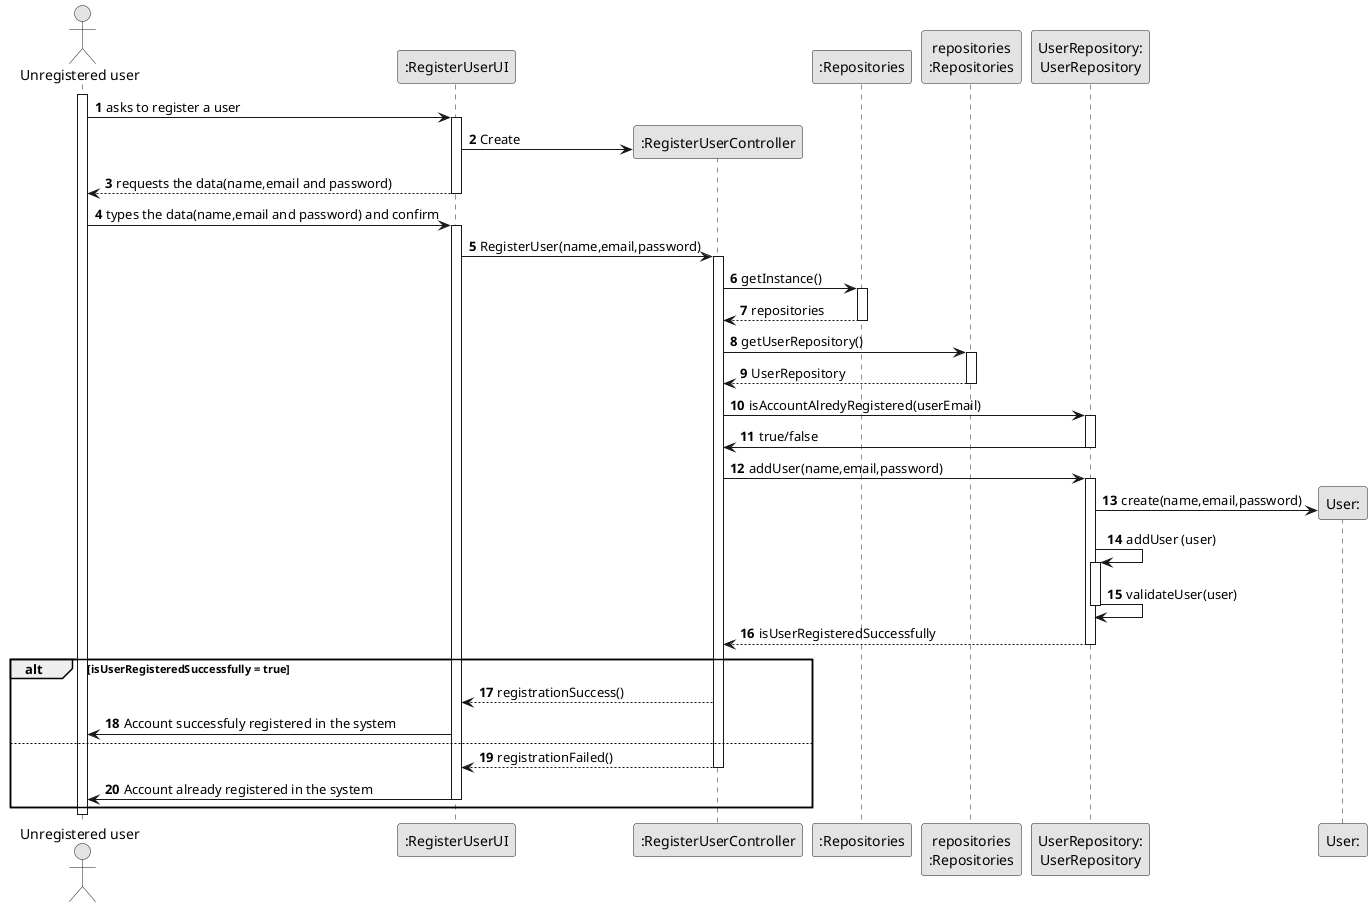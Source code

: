 @startuml
skinparam monochrome true
skinparam packageStyle rectangle
skinparam shadowing false

autonumber

'hide footbox
actor "Unregistered user" as UU
participant ":RegisterUserUI" as UI
participant ":RegisterUserController" as CTRL
participant ":Repositories" as RepositorySingleton
participant "repositories\n:Repositories" as rep
participant "UserRepository:\nUserRepository" as UserRepository
participant "User:" as User


activate UU

        UU -> UI : asks to register a user

        activate UI
'
            UI -> CTRL** : Create

            UI --> UU :requests the data(name,email and password)
        deactivate UI

    UU -> UI : types the data(name,email and password) and confirm
    activate UI

    UI->CTRL: RegisterUser(name,email,password)
    activate CTRL

    CTRL -> RepositorySingleton : getInstance()
        activate RepositorySingleton

            RepositorySingleton --> CTRL: repositories
            deactivate RepositorySingleton

            CTRL -> rep : getUserRepository()
            activate rep
            rep --> CTRL: UserRepository
            deactivate
            CTRL -> UserRepository: isAccountAlredyRegistered(userEmail)
             activate UserRepository
            UserRepository->CTRL: true/false
            deactivate

            CTRL -> UserRepository : addUser(name,email,password)

            activate UserRepository

                            UserRepository -> User**: create(name,email,password)
                            UserRepository -> UserRepository: addUser (user)


                            activate UserRepository
                                UserRepository -> UserRepository: validateUser(user)
                             deactivate

                            UserRepository --> CTRL : isUserRegisteredSuccessfully


            deactivate

            deactivate UserRepository


           alt isUserRegisteredSuccessfully = true

                CTRL -->UI : registrationSuccess()
                UI->UU : Account successfuly registered in the system
                else
                CTRL -->UI : registrationFailed()
                deactivate CTRL
                UI->UU : Account already registered in the system


           deactivate UI

           end




deactivate UU

@enduml